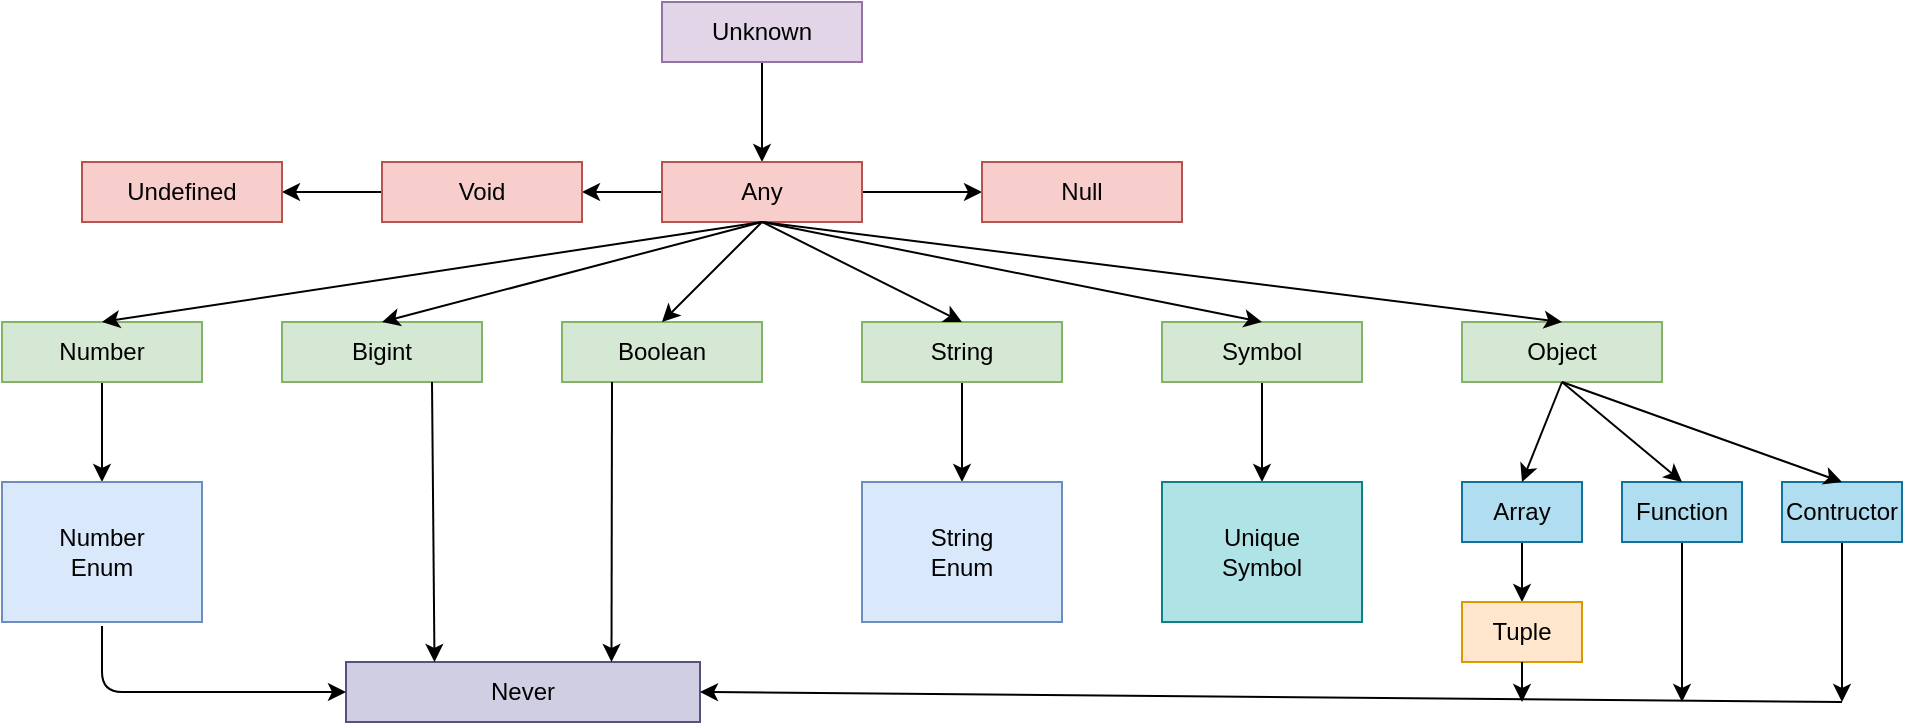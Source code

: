 <mxfile version="12.4.2" type="device" pages="1"><diagram id="nqQVQwe9asKJPplBUTex" name="Page-1"><mxGraphModel dx="1773" dy="594" grid="1" gridSize="10" guides="1" tooltips="1" connect="1" arrows="1" fold="1" page="1" pageScale="1" pageWidth="827" pageHeight="1169" math="0" shadow="0"><root><mxCell id="0"/><mxCell id="1" parent="0"/><mxCell id="ixamKRcWuxFiOlgz2fvn-15" style="edgeStyle=orthogonalEdgeStyle;rounded=0;orthogonalLoop=1;jettySize=auto;html=1;entryX=0.5;entryY=0;entryDx=0;entryDy=0;" edge="1" parent="1" source="ixamKRcWuxFiOlgz2fvn-1" target="ixamKRcWuxFiOlgz2fvn-2"><mxGeometry relative="1" as="geometry"/></mxCell><mxCell id="ixamKRcWuxFiOlgz2fvn-1" value="Unknown" style="rounded=0;whiteSpace=wrap;html=1;fillColor=#e1d5e7;strokeColor=#9673a6;" vertex="1" parent="1"><mxGeometry x="190" y="110" width="100" height="30" as="geometry"/></mxCell><mxCell id="ixamKRcWuxFiOlgz2fvn-13" style="edgeStyle=orthogonalEdgeStyle;rounded=0;orthogonalLoop=1;jettySize=auto;html=1;entryX=1;entryY=0.5;entryDx=0;entryDy=0;" edge="1" parent="1" source="ixamKRcWuxFiOlgz2fvn-2" target="ixamKRcWuxFiOlgz2fvn-3"><mxGeometry relative="1" as="geometry"/></mxCell><mxCell id="ixamKRcWuxFiOlgz2fvn-14" style="edgeStyle=orthogonalEdgeStyle;rounded=0;orthogonalLoop=1;jettySize=auto;html=1;entryX=0;entryY=0.5;entryDx=0;entryDy=0;" edge="1" parent="1" source="ixamKRcWuxFiOlgz2fvn-2" target="ixamKRcWuxFiOlgz2fvn-5"><mxGeometry relative="1" as="geometry"/></mxCell><mxCell id="ixamKRcWuxFiOlgz2fvn-2" value="Any" style="rounded=0;whiteSpace=wrap;html=1;fillColor=#f8cecc;strokeColor=#b85450;" vertex="1" parent="1"><mxGeometry x="190" y="190" width="100" height="30" as="geometry"/></mxCell><mxCell id="ixamKRcWuxFiOlgz2fvn-12" style="edgeStyle=orthogonalEdgeStyle;rounded=0;orthogonalLoop=1;jettySize=auto;html=1;entryX=1;entryY=0.5;entryDx=0;entryDy=0;" edge="1" parent="1" source="ixamKRcWuxFiOlgz2fvn-3" target="ixamKRcWuxFiOlgz2fvn-4"><mxGeometry relative="1" as="geometry"/></mxCell><mxCell id="ixamKRcWuxFiOlgz2fvn-3" value="Void" style="rounded=0;whiteSpace=wrap;html=1;fillColor=#f8cecc;strokeColor=#b85450;" vertex="1" parent="1"><mxGeometry x="50" y="190" width="100" height="30" as="geometry"/></mxCell><mxCell id="ixamKRcWuxFiOlgz2fvn-4" value="Undefined" style="rounded=0;whiteSpace=wrap;html=1;fillColor=#f8cecc;strokeColor=#b85450;" vertex="1" parent="1"><mxGeometry x="-100" y="190" width="100" height="30" as="geometry"/></mxCell><mxCell id="ixamKRcWuxFiOlgz2fvn-5" value="Null" style="rounded=0;whiteSpace=wrap;html=1;fillColor=#f8cecc;strokeColor=#b85450;" vertex="1" parent="1"><mxGeometry x="350" y="190" width="100" height="30" as="geometry"/></mxCell><mxCell id="ixamKRcWuxFiOlgz2fvn-30" style="edgeStyle=orthogonalEdgeStyle;rounded=0;orthogonalLoop=1;jettySize=auto;html=1;entryX=0.5;entryY=0;entryDx=0;entryDy=0;" edge="1" parent="1" source="ixamKRcWuxFiOlgz2fvn-6" target="ixamKRcWuxFiOlgz2fvn-22"><mxGeometry relative="1" as="geometry"/></mxCell><mxCell id="ixamKRcWuxFiOlgz2fvn-6" value="Number" style="rounded=0;whiteSpace=wrap;html=1;fillColor=#d5e8d4;strokeColor=#82b366;" vertex="1" parent="1"><mxGeometry x="-140" y="270" width="100" height="30" as="geometry"/></mxCell><mxCell id="ixamKRcWuxFiOlgz2fvn-7" value="Bigint" style="rounded=0;whiteSpace=wrap;html=1;fillColor=#d5e8d4;strokeColor=#82b366;" vertex="1" parent="1"><mxGeometry y="270" width="100" height="30" as="geometry"/></mxCell><mxCell id="ixamKRcWuxFiOlgz2fvn-8" value="Boolean" style="rounded=0;whiteSpace=wrap;html=1;fillColor=#d5e8d4;strokeColor=#82b366;" vertex="1" parent="1"><mxGeometry x="140" y="270" width="100" height="30" as="geometry"/></mxCell><mxCell id="ixamKRcWuxFiOlgz2fvn-35" style="edgeStyle=orthogonalEdgeStyle;rounded=0;orthogonalLoop=1;jettySize=auto;html=1;entryX=0.5;entryY=0;entryDx=0;entryDy=0;" edge="1" parent="1" source="ixamKRcWuxFiOlgz2fvn-9" target="ixamKRcWuxFiOlgz2fvn-23"><mxGeometry relative="1" as="geometry"/></mxCell><mxCell id="ixamKRcWuxFiOlgz2fvn-9" value="String" style="rounded=0;whiteSpace=wrap;html=1;fillColor=#d5e8d4;strokeColor=#82b366;" vertex="1" parent="1"><mxGeometry x="290" y="270" width="100" height="30" as="geometry"/></mxCell><mxCell id="ixamKRcWuxFiOlgz2fvn-36" style="edgeStyle=orthogonalEdgeStyle;rounded=0;orthogonalLoop=1;jettySize=auto;html=1;entryX=0.5;entryY=0;entryDx=0;entryDy=0;" edge="1" parent="1" source="ixamKRcWuxFiOlgz2fvn-10" target="ixamKRcWuxFiOlgz2fvn-24"><mxGeometry relative="1" as="geometry"/></mxCell><mxCell id="ixamKRcWuxFiOlgz2fvn-10" value="Symbol" style="rounded=0;whiteSpace=wrap;html=1;fillColor=#d5e8d4;strokeColor=#82b366;" vertex="1" parent="1"><mxGeometry x="440" y="270" width="100" height="30" as="geometry"/></mxCell><mxCell id="ixamKRcWuxFiOlgz2fvn-11" value="Object" style="rounded=0;whiteSpace=wrap;html=1;fillColor=#d5e8d4;strokeColor=#82b366;" vertex="1" parent="1"><mxGeometry x="590" y="270" width="100" height="30" as="geometry"/></mxCell><mxCell id="ixamKRcWuxFiOlgz2fvn-16" value="" style="endArrow=classic;html=1;entryX=0.5;entryY=0;entryDx=0;entryDy=0;exitX=0.5;exitY=1;exitDx=0;exitDy=0;" edge="1" parent="1" source="ixamKRcWuxFiOlgz2fvn-2" target="ixamKRcWuxFiOlgz2fvn-6"><mxGeometry width="50" height="50" relative="1" as="geometry"><mxPoint x="160" y="450" as="sourcePoint"/><mxPoint x="210" y="400" as="targetPoint"/></mxGeometry></mxCell><mxCell id="ixamKRcWuxFiOlgz2fvn-17" value="" style="endArrow=classic;html=1;entryX=0.5;entryY=0;entryDx=0;entryDy=0;" edge="1" parent="1" target="ixamKRcWuxFiOlgz2fvn-7"><mxGeometry width="50" height="50" relative="1" as="geometry"><mxPoint x="240" y="220" as="sourcePoint"/><mxPoint x="90" y="360" as="targetPoint"/></mxGeometry></mxCell><mxCell id="ixamKRcWuxFiOlgz2fvn-18" value="" style="endArrow=classic;html=1;exitX=0.5;exitY=1;exitDx=0;exitDy=0;entryX=0.5;entryY=0;entryDx=0;entryDy=0;" edge="1" parent="1" source="ixamKRcWuxFiOlgz2fvn-2" target="ixamKRcWuxFiOlgz2fvn-8"><mxGeometry width="50" height="50" relative="1" as="geometry"><mxPoint x="130" y="420" as="sourcePoint"/><mxPoint x="180" y="370" as="targetPoint"/></mxGeometry></mxCell><mxCell id="ixamKRcWuxFiOlgz2fvn-19" value="" style="endArrow=classic;html=1;exitX=0.5;exitY=1;exitDx=0;exitDy=0;entryX=0.5;entryY=0;entryDx=0;entryDy=0;" edge="1" parent="1" source="ixamKRcWuxFiOlgz2fvn-2" target="ixamKRcWuxFiOlgz2fvn-9"><mxGeometry width="50" height="50" relative="1" as="geometry"><mxPoint x="380" y="430" as="sourcePoint"/><mxPoint x="430" y="380" as="targetPoint"/></mxGeometry></mxCell><mxCell id="ixamKRcWuxFiOlgz2fvn-20" value="" style="endArrow=classic;html=1;exitX=0.5;exitY=1;exitDx=0;exitDy=0;entryX=0.5;entryY=0;entryDx=0;entryDy=0;" edge="1" parent="1" source="ixamKRcWuxFiOlgz2fvn-2" target="ixamKRcWuxFiOlgz2fvn-10"><mxGeometry width="50" height="50" relative="1" as="geometry"><mxPoint x="390" y="370" as="sourcePoint"/><mxPoint x="440" y="320" as="targetPoint"/></mxGeometry></mxCell><mxCell id="ixamKRcWuxFiOlgz2fvn-21" value="" style="endArrow=classic;html=1;entryX=0.5;entryY=0;entryDx=0;entryDy=0;" edge="1" parent="1" target="ixamKRcWuxFiOlgz2fvn-11"><mxGeometry width="50" height="50" relative="1" as="geometry"><mxPoint x="240" y="220" as="sourcePoint"/><mxPoint x="400" y="370" as="targetPoint"/></mxGeometry></mxCell><mxCell id="ixamKRcWuxFiOlgz2fvn-22" value="Number&lt;br&gt;Enum" style="rounded=0;whiteSpace=wrap;html=1;fillColor=#dae8fc;strokeColor=#6c8ebf;" vertex="1" parent="1"><mxGeometry x="-140" y="350" width="100" height="70" as="geometry"/></mxCell><mxCell id="ixamKRcWuxFiOlgz2fvn-23" value="String&lt;br&gt;Enum" style="rounded=0;whiteSpace=wrap;html=1;fillColor=#dae8fc;strokeColor=#6c8ebf;" vertex="1" parent="1"><mxGeometry x="290" y="350" width="100" height="70" as="geometry"/></mxCell><mxCell id="ixamKRcWuxFiOlgz2fvn-24" value="Unique&lt;br&gt;Symbol" style="rounded=0;whiteSpace=wrap;html=1;fillColor=#b0e3e6;strokeColor=#0e8088;" vertex="1" parent="1"><mxGeometry x="440" y="350" width="100" height="70" as="geometry"/></mxCell><mxCell id="ixamKRcWuxFiOlgz2fvn-34" style="edgeStyle=orthogonalEdgeStyle;rounded=0;orthogonalLoop=1;jettySize=auto;html=1;entryX=0.5;entryY=0;entryDx=0;entryDy=0;" edge="1" parent="1" source="ixamKRcWuxFiOlgz2fvn-25" target="ixamKRcWuxFiOlgz2fvn-28"><mxGeometry relative="1" as="geometry"/></mxCell><mxCell id="ixamKRcWuxFiOlgz2fvn-25" value="Array" style="rounded=0;whiteSpace=wrap;html=1;fillColor=#b1ddf0;strokeColor=#10739e;" vertex="1" parent="1"><mxGeometry x="590" y="350" width="60" height="30" as="geometry"/></mxCell><mxCell id="ixamKRcWuxFiOlgz2fvn-49" style="edgeStyle=orthogonalEdgeStyle;rounded=0;orthogonalLoop=1;jettySize=auto;html=1;" edge="1" parent="1" source="ixamKRcWuxFiOlgz2fvn-26"><mxGeometry relative="1" as="geometry"><mxPoint x="700" y="460" as="targetPoint"/></mxGeometry></mxCell><mxCell id="ixamKRcWuxFiOlgz2fvn-26" value="Function" style="rounded=0;whiteSpace=wrap;html=1;fillColor=#b1ddf0;strokeColor=#10739e;" vertex="1" parent="1"><mxGeometry x="670" y="350" width="60" height="30" as="geometry"/></mxCell><mxCell id="ixamKRcWuxFiOlgz2fvn-50" style="edgeStyle=orthogonalEdgeStyle;rounded=0;orthogonalLoop=1;jettySize=auto;html=1;" edge="1" parent="1" source="ixamKRcWuxFiOlgz2fvn-27"><mxGeometry relative="1" as="geometry"><mxPoint x="780" y="460" as="targetPoint"/></mxGeometry></mxCell><mxCell id="ixamKRcWuxFiOlgz2fvn-27" value="Contructor" style="rounded=0;whiteSpace=wrap;html=1;fillColor=#b1ddf0;strokeColor=#10739e;" vertex="1" parent="1"><mxGeometry x="750" y="350" width="60" height="30" as="geometry"/></mxCell><mxCell id="ixamKRcWuxFiOlgz2fvn-28" value="Tuple" style="rounded=0;whiteSpace=wrap;html=1;fillColor=#ffe6cc;strokeColor=#d79b00;" vertex="1" parent="1"><mxGeometry x="590" y="410" width="60" height="30" as="geometry"/></mxCell><mxCell id="ixamKRcWuxFiOlgz2fvn-29" value="Never" style="rounded=0;whiteSpace=wrap;html=1;fillColor=#d0cee2;strokeColor=#56517e;" vertex="1" parent="1"><mxGeometry x="32" y="440" width="177" height="30" as="geometry"/></mxCell><mxCell id="ixamKRcWuxFiOlgz2fvn-31" value="" style="endArrow=classic;html=1;entryX=0;entryY=0.5;entryDx=0;entryDy=0;" edge="1" parent="1" target="ixamKRcWuxFiOlgz2fvn-29"><mxGeometry width="50" height="50" relative="1" as="geometry"><mxPoint x="-90" y="422" as="sourcePoint"/><mxPoint x="90" y="360" as="targetPoint"/><Array as="points"><mxPoint x="-90" y="455"/></Array></mxGeometry></mxCell><mxCell id="ixamKRcWuxFiOlgz2fvn-32" value="" style="endArrow=classic;html=1;exitX=0.75;exitY=1;exitDx=0;exitDy=0;entryX=0.25;entryY=0;entryDx=0;entryDy=0;" edge="1" parent="1" source="ixamKRcWuxFiOlgz2fvn-7" target="ixamKRcWuxFiOlgz2fvn-29"><mxGeometry width="50" height="50" relative="1" as="geometry"><mxPoint x="40" y="390" as="sourcePoint"/><mxPoint x="90" y="340" as="targetPoint"/></mxGeometry></mxCell><mxCell id="ixamKRcWuxFiOlgz2fvn-33" value="" style="endArrow=classic;html=1;exitX=0.25;exitY=1;exitDx=0;exitDy=0;entryX=0.75;entryY=0;entryDx=0;entryDy=0;" edge="1" parent="1" source="ixamKRcWuxFiOlgz2fvn-8" target="ixamKRcWuxFiOlgz2fvn-29"><mxGeometry width="50" height="50" relative="1" as="geometry"><mxPoint x="160" y="400" as="sourcePoint"/><mxPoint x="210" y="350" as="targetPoint"/></mxGeometry></mxCell><mxCell id="ixamKRcWuxFiOlgz2fvn-38" value="" style="endArrow=classic;html=1;exitX=0.5;exitY=1;exitDx=0;exitDy=0;entryX=0.5;entryY=0;entryDx=0;entryDy=0;" edge="1" parent="1" source="ixamKRcWuxFiOlgz2fvn-11" target="ixamKRcWuxFiOlgz2fvn-25"><mxGeometry width="50" height="50" relative="1" as="geometry"><mxPoint x="640" y="210" as="sourcePoint"/><mxPoint x="690" y="160" as="targetPoint"/></mxGeometry></mxCell><mxCell id="ixamKRcWuxFiOlgz2fvn-39" value="" style="endArrow=classic;html=1;exitX=0.5;exitY=1;exitDx=0;exitDy=0;entryX=0.5;entryY=0;entryDx=0;entryDy=0;" edge="1" parent="1" source="ixamKRcWuxFiOlgz2fvn-11" target="ixamKRcWuxFiOlgz2fvn-26"><mxGeometry width="50" height="50" relative="1" as="geometry"><mxPoint x="670" y="260" as="sourcePoint"/><mxPoint x="720" y="210" as="targetPoint"/></mxGeometry></mxCell><mxCell id="ixamKRcWuxFiOlgz2fvn-40" value="" style="endArrow=classic;html=1;entryX=0.5;entryY=0;entryDx=0;entryDy=0;" edge="1" parent="1" target="ixamKRcWuxFiOlgz2fvn-27"><mxGeometry width="50" height="50" relative="1" as="geometry"><mxPoint x="640" y="300" as="sourcePoint"/><mxPoint x="830" y="230" as="targetPoint"/></mxGeometry></mxCell><mxCell id="ixamKRcWuxFiOlgz2fvn-41" value="" style="endArrow=classic;html=1;entryX=1;entryY=0.5;entryDx=0;entryDy=0;" edge="1" parent="1" target="ixamKRcWuxFiOlgz2fvn-29"><mxGeometry width="50" height="50" relative="1" as="geometry"><mxPoint x="780" y="460" as="sourcePoint"/><mxPoint x="660" y="480" as="targetPoint"/></mxGeometry></mxCell><mxCell id="ixamKRcWuxFiOlgz2fvn-46" value="" style="endArrow=classic;html=1;exitX=0.5;exitY=1;exitDx=0;exitDy=0;" edge="1" parent="1" source="ixamKRcWuxFiOlgz2fvn-28"><mxGeometry width="50" height="50" relative="1" as="geometry"><mxPoint x="780" y="460" as="sourcePoint"/><mxPoint x="620" y="460" as="targetPoint"/></mxGeometry></mxCell></root></mxGraphModel></diagram></mxfile>